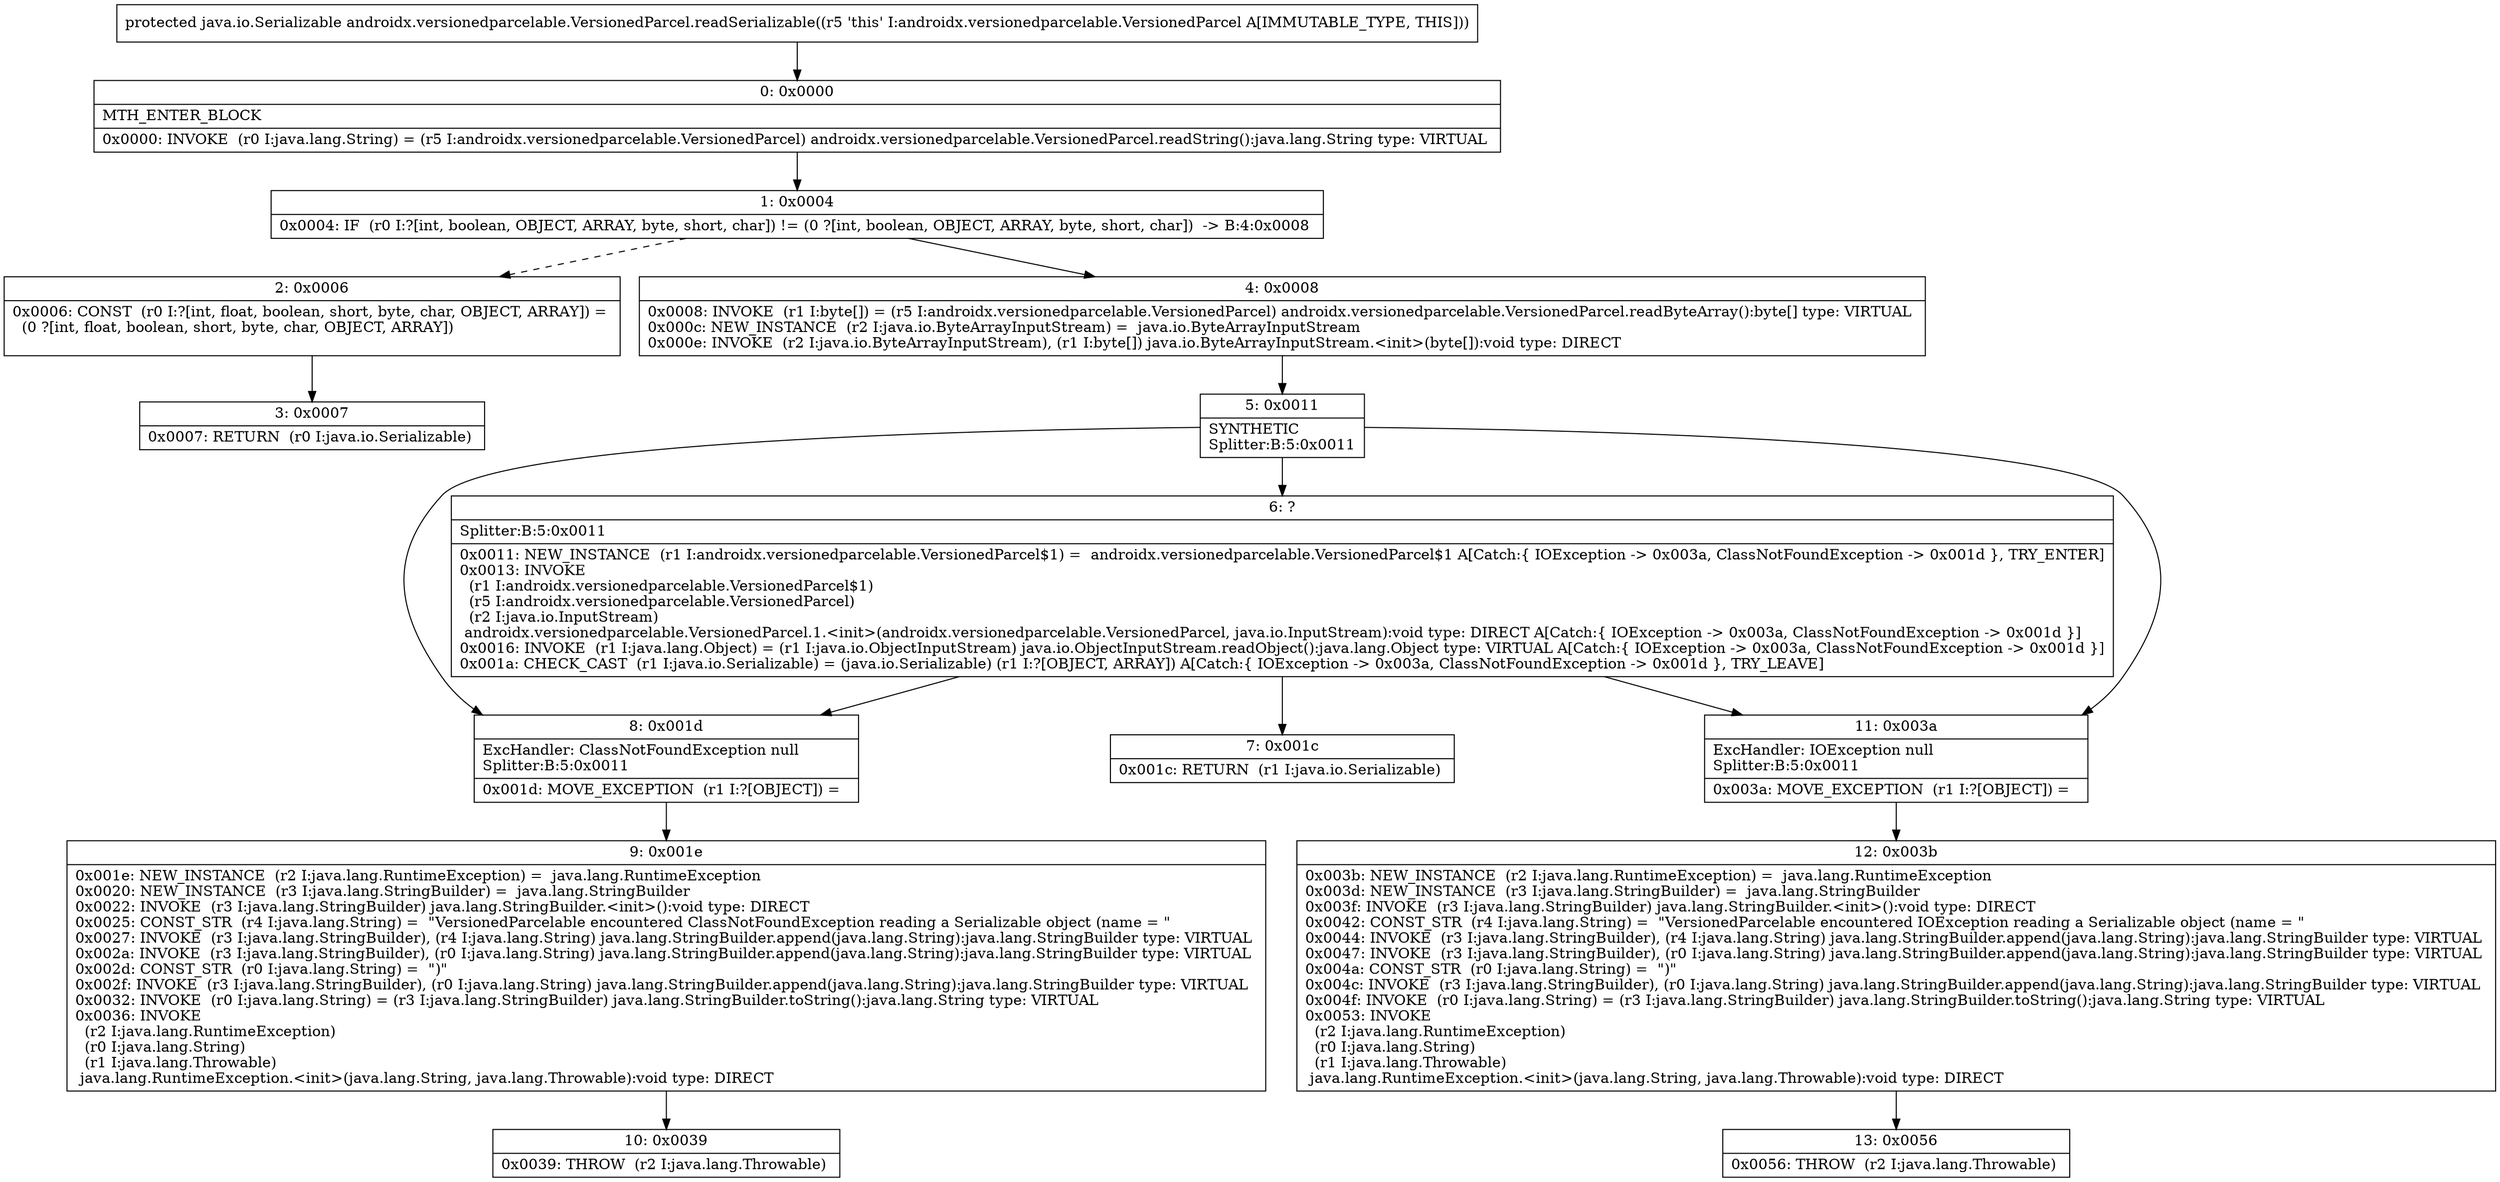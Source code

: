 digraph "CFG forandroidx.versionedparcelable.VersionedParcel.readSerializable()Ljava\/io\/Serializable;" {
Node_0 [shape=record,label="{0\:\ 0x0000|MTH_ENTER_BLOCK\l|0x0000: INVOKE  (r0 I:java.lang.String) = (r5 I:androidx.versionedparcelable.VersionedParcel) androidx.versionedparcelable.VersionedParcel.readString():java.lang.String type: VIRTUAL \l}"];
Node_1 [shape=record,label="{1\:\ 0x0004|0x0004: IF  (r0 I:?[int, boolean, OBJECT, ARRAY, byte, short, char]) != (0 ?[int, boolean, OBJECT, ARRAY, byte, short, char])  \-\> B:4:0x0008 \l}"];
Node_2 [shape=record,label="{2\:\ 0x0006|0x0006: CONST  (r0 I:?[int, float, boolean, short, byte, char, OBJECT, ARRAY]) = \l  (0 ?[int, float, boolean, short, byte, char, OBJECT, ARRAY])\l \l}"];
Node_3 [shape=record,label="{3\:\ 0x0007|0x0007: RETURN  (r0 I:java.io.Serializable) \l}"];
Node_4 [shape=record,label="{4\:\ 0x0008|0x0008: INVOKE  (r1 I:byte[]) = (r5 I:androidx.versionedparcelable.VersionedParcel) androidx.versionedparcelable.VersionedParcel.readByteArray():byte[] type: VIRTUAL \l0x000c: NEW_INSTANCE  (r2 I:java.io.ByteArrayInputStream) =  java.io.ByteArrayInputStream \l0x000e: INVOKE  (r2 I:java.io.ByteArrayInputStream), (r1 I:byte[]) java.io.ByteArrayInputStream.\<init\>(byte[]):void type: DIRECT \l}"];
Node_5 [shape=record,label="{5\:\ 0x0011|SYNTHETIC\lSplitter:B:5:0x0011\l}"];
Node_6 [shape=record,label="{6\:\ ?|Splitter:B:5:0x0011\l|0x0011: NEW_INSTANCE  (r1 I:androidx.versionedparcelable.VersionedParcel$1) =  androidx.versionedparcelable.VersionedParcel$1 A[Catch:\{ IOException \-\> 0x003a, ClassNotFoundException \-\> 0x001d \}, TRY_ENTER]\l0x0013: INVOKE  \l  (r1 I:androidx.versionedparcelable.VersionedParcel$1)\l  (r5 I:androidx.versionedparcelable.VersionedParcel)\l  (r2 I:java.io.InputStream)\l androidx.versionedparcelable.VersionedParcel.1.\<init\>(androidx.versionedparcelable.VersionedParcel, java.io.InputStream):void type: DIRECT A[Catch:\{ IOException \-\> 0x003a, ClassNotFoundException \-\> 0x001d \}]\l0x0016: INVOKE  (r1 I:java.lang.Object) = (r1 I:java.io.ObjectInputStream) java.io.ObjectInputStream.readObject():java.lang.Object type: VIRTUAL A[Catch:\{ IOException \-\> 0x003a, ClassNotFoundException \-\> 0x001d \}]\l0x001a: CHECK_CAST  (r1 I:java.io.Serializable) = (java.io.Serializable) (r1 I:?[OBJECT, ARRAY]) A[Catch:\{ IOException \-\> 0x003a, ClassNotFoundException \-\> 0x001d \}, TRY_LEAVE]\l}"];
Node_7 [shape=record,label="{7\:\ 0x001c|0x001c: RETURN  (r1 I:java.io.Serializable) \l}"];
Node_8 [shape=record,label="{8\:\ 0x001d|ExcHandler: ClassNotFoundException null\lSplitter:B:5:0x0011\l|0x001d: MOVE_EXCEPTION  (r1 I:?[OBJECT]) =  \l}"];
Node_9 [shape=record,label="{9\:\ 0x001e|0x001e: NEW_INSTANCE  (r2 I:java.lang.RuntimeException) =  java.lang.RuntimeException \l0x0020: NEW_INSTANCE  (r3 I:java.lang.StringBuilder) =  java.lang.StringBuilder \l0x0022: INVOKE  (r3 I:java.lang.StringBuilder) java.lang.StringBuilder.\<init\>():void type: DIRECT \l0x0025: CONST_STR  (r4 I:java.lang.String) =  \"VersionedParcelable encountered ClassNotFoundException reading a Serializable object (name = \" \l0x0027: INVOKE  (r3 I:java.lang.StringBuilder), (r4 I:java.lang.String) java.lang.StringBuilder.append(java.lang.String):java.lang.StringBuilder type: VIRTUAL \l0x002a: INVOKE  (r3 I:java.lang.StringBuilder), (r0 I:java.lang.String) java.lang.StringBuilder.append(java.lang.String):java.lang.StringBuilder type: VIRTUAL \l0x002d: CONST_STR  (r0 I:java.lang.String) =  \")\" \l0x002f: INVOKE  (r3 I:java.lang.StringBuilder), (r0 I:java.lang.String) java.lang.StringBuilder.append(java.lang.String):java.lang.StringBuilder type: VIRTUAL \l0x0032: INVOKE  (r0 I:java.lang.String) = (r3 I:java.lang.StringBuilder) java.lang.StringBuilder.toString():java.lang.String type: VIRTUAL \l0x0036: INVOKE  \l  (r2 I:java.lang.RuntimeException)\l  (r0 I:java.lang.String)\l  (r1 I:java.lang.Throwable)\l java.lang.RuntimeException.\<init\>(java.lang.String, java.lang.Throwable):void type: DIRECT \l}"];
Node_10 [shape=record,label="{10\:\ 0x0039|0x0039: THROW  (r2 I:java.lang.Throwable) \l}"];
Node_11 [shape=record,label="{11\:\ 0x003a|ExcHandler: IOException null\lSplitter:B:5:0x0011\l|0x003a: MOVE_EXCEPTION  (r1 I:?[OBJECT]) =  \l}"];
Node_12 [shape=record,label="{12\:\ 0x003b|0x003b: NEW_INSTANCE  (r2 I:java.lang.RuntimeException) =  java.lang.RuntimeException \l0x003d: NEW_INSTANCE  (r3 I:java.lang.StringBuilder) =  java.lang.StringBuilder \l0x003f: INVOKE  (r3 I:java.lang.StringBuilder) java.lang.StringBuilder.\<init\>():void type: DIRECT \l0x0042: CONST_STR  (r4 I:java.lang.String) =  \"VersionedParcelable encountered IOException reading a Serializable object (name = \" \l0x0044: INVOKE  (r3 I:java.lang.StringBuilder), (r4 I:java.lang.String) java.lang.StringBuilder.append(java.lang.String):java.lang.StringBuilder type: VIRTUAL \l0x0047: INVOKE  (r3 I:java.lang.StringBuilder), (r0 I:java.lang.String) java.lang.StringBuilder.append(java.lang.String):java.lang.StringBuilder type: VIRTUAL \l0x004a: CONST_STR  (r0 I:java.lang.String) =  \")\" \l0x004c: INVOKE  (r3 I:java.lang.StringBuilder), (r0 I:java.lang.String) java.lang.StringBuilder.append(java.lang.String):java.lang.StringBuilder type: VIRTUAL \l0x004f: INVOKE  (r0 I:java.lang.String) = (r3 I:java.lang.StringBuilder) java.lang.StringBuilder.toString():java.lang.String type: VIRTUAL \l0x0053: INVOKE  \l  (r2 I:java.lang.RuntimeException)\l  (r0 I:java.lang.String)\l  (r1 I:java.lang.Throwable)\l java.lang.RuntimeException.\<init\>(java.lang.String, java.lang.Throwable):void type: DIRECT \l}"];
Node_13 [shape=record,label="{13\:\ 0x0056|0x0056: THROW  (r2 I:java.lang.Throwable) \l}"];
MethodNode[shape=record,label="{protected java.io.Serializable androidx.versionedparcelable.VersionedParcel.readSerializable((r5 'this' I:androidx.versionedparcelable.VersionedParcel A[IMMUTABLE_TYPE, THIS])) }"];
MethodNode -> Node_0;
Node_0 -> Node_1;
Node_1 -> Node_2[style=dashed];
Node_1 -> Node_4;
Node_2 -> Node_3;
Node_4 -> Node_5;
Node_5 -> Node_6;
Node_5 -> Node_11;
Node_5 -> Node_8;
Node_6 -> Node_7;
Node_6 -> Node_11;
Node_6 -> Node_8;
Node_8 -> Node_9;
Node_9 -> Node_10;
Node_11 -> Node_12;
Node_12 -> Node_13;
}

